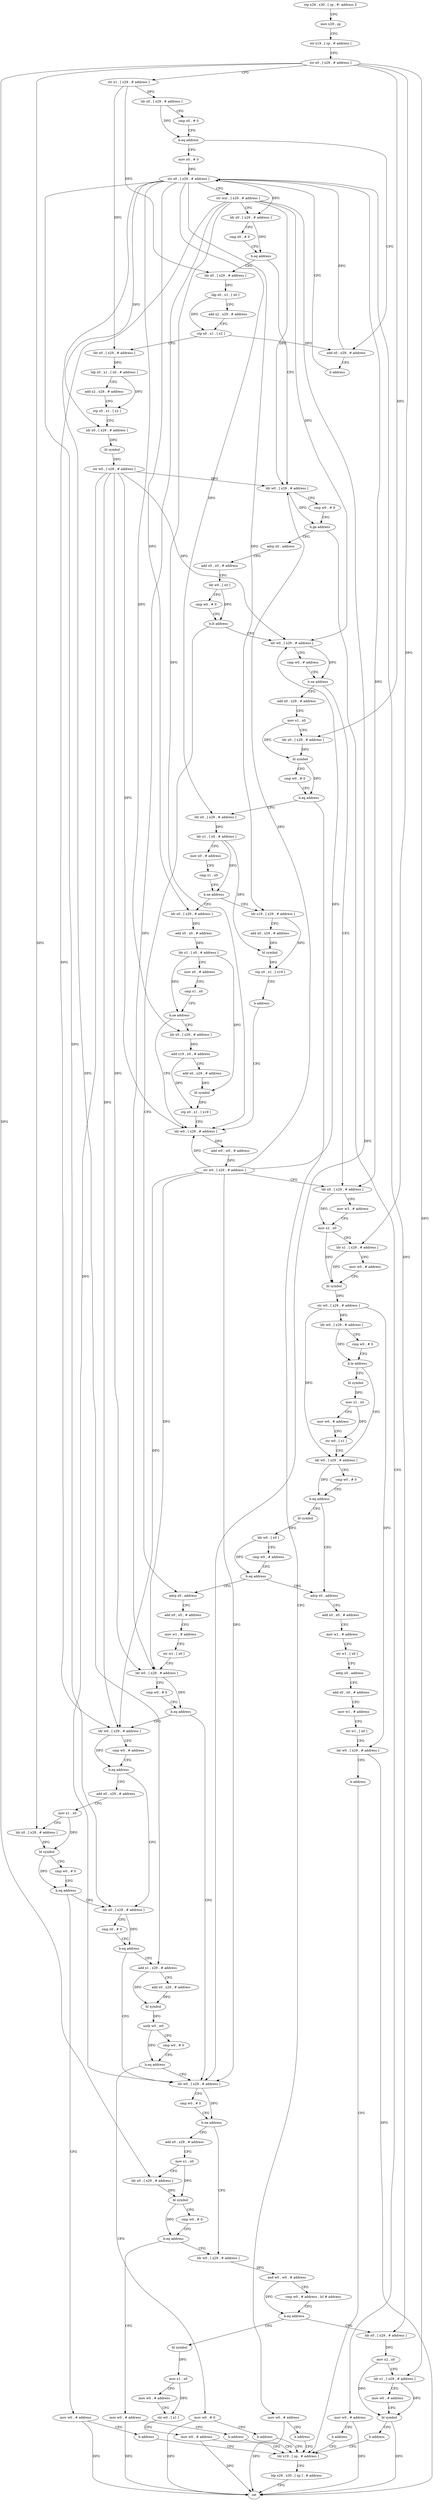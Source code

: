 digraph "func" {
"400804" [label = "stp x29 , x30 , [ sp , #- address ]!" ]
"400808" [label = "mov x29 , sp" ]
"400812" [label = "str x19 , [ sp , # address ]" ]
"400816" [label = "str x0 , [ x29 , # address ]" ]
"400820" [label = "str x1 , [ x29 , # address ]" ]
"400824" [label = "ldr x0 , [ x29 , # address ]" ]
"400828" [label = "cmp x0 , # 0" ]
"400832" [label = "b.eq address" ]
"400844" [label = "mov x0 , # 0" ]
"400836" [label = "add x0 , x29 , # address" ]
"400848" [label = "str x0 , [ x29 , # address ]" ]
"400840" [label = "b address" ]
"400912" [label = "ldr w0 , [ x29 , # address ]" ]
"400916" [label = "cmp w0 , # 0" ]
"400920" [label = "b.ge address" ]
"400932" [label = "adrp x0 , address" ]
"400924" [label = "mov w0 , # address" ]
"400868" [label = "ldr x0 , [ x29 , # address ]" ]
"400872" [label = "ldp x0 , x1 , [ x0 ]" ]
"400876" [label = "add x2 , x29 , # address" ]
"400880" [label = "stp x0 , x1 , [ x2 ]" ]
"400884" [label = "ldr x0 , [ x29 , # address ]" ]
"400888" [label = "ldp x0 , x1 , [ x0 , # address ]" ]
"400892" [label = "add x2 , x29 , # address" ]
"400896" [label = "stp x0 , x1 , [ x2 ]" ]
"400900" [label = "ldr x0 , [ x29 , # address ]" ]
"400904" [label = "bl symbol" ]
"400908" [label = "str w0 , [ x29 , # address ]" ]
"400852" [label = "str wzr , [ x29 , # address ]" ]
"400856" [label = "ldr x0 , [ x29 , # address ]" ]
"400860" [label = "cmp x0 , # 0" ]
"400864" [label = "b.eq address" ]
"400936" [label = "add x0 , x0 , # address" ]
"400940" [label = "ldr w0 , [ x0 ]" ]
"400944" [label = "cmp w0 , # 0" ]
"400948" [label = "b.lt address" ]
"401216" [label = "adrp x0 , address" ]
"400952" [label = "ldr w0 , [ x29 , # address ]" ]
"400928" [label = "b address" ]
"401436" [label = "ldr x19 , [ sp , # address ]" ]
"401220" [label = "add x0 , x0 , # address" ]
"401224" [label = "mov w1 , # address" ]
"401228" [label = "str w1 , [ x0 ]" ]
"401232" [label = "ldr w0 , [ x29 , # address ]" ]
"401236" [label = "cmp w0 , # 0" ]
"401240" [label = "b.eq address" ]
"401332" [label = "ldr w0 , [ x29 , # address ]" ]
"401244" [label = "ldr w0 , [ x29 , # address ]" ]
"400956" [label = "cmp w0 , # address" ]
"400960" [label = "b.ne address" ]
"401092" [label = "ldr x0 , [ x29 , # address ]" ]
"400964" [label = "add x0 , x29 , # address" ]
"401440" [label = "ldp x29 , x30 , [ sp ] , # address" ]
"401444" [label = "ret" ]
"401336" [label = "cmp w0 , # 0" ]
"401340" [label = "b.ne address" ]
"401376" [label = "ldr w0 , [ x29 , # address ]" ]
"401344" [label = "add x0 , x29 , # address" ]
"401248" [label = "cmp w0 , # address" ]
"401252" [label = "b.eq address" ]
"401288" [label = "ldr x0 , [ x29 , # address ]" ]
"401256" [label = "add x0 , x29 , # address" ]
"401096" [label = "mov w3 , # address" ]
"401100" [label = "mov x2 , x0" ]
"401104" [label = "ldr x1 , [ x29 , # address ]" ]
"401108" [label = "mov w0 , # address" ]
"401112" [label = "bl symbol" ]
"401116" [label = "str w0 , [ x29 , # address ]" ]
"401120" [label = "ldr w0 , [ x29 , # address ]" ]
"401124" [label = "cmp w0 , # 0" ]
"401128" [label = "b.le address" ]
"401148" [label = "ldr w0 , [ x29 , # address ]" ]
"401132" [label = "bl symbol" ]
"400968" [label = "mov x1 , x0" ]
"400972" [label = "ldr x0 , [ x29 , # address ]" ]
"400976" [label = "bl symbol" ]
"400980" [label = "cmp w0 , # 0" ]
"400984" [label = "b.eq address" ]
"400996" [label = "ldr x0 , [ x29 , # address ]" ]
"400988" [label = "mov w0 , # address" ]
"401380" [label = "and w0 , w0 , # address" ]
"401384" [label = "cmp w0 , # address , lsl # address" ]
"401388" [label = "b.eq address" ]
"401416" [label = "bl symbol" ]
"401392" [label = "ldr x0 , [ x29 , # address ]" ]
"401348" [label = "mov x1 , x0" ]
"401352" [label = "ldr x0 , [ x29 , # address ]" ]
"401356" [label = "bl symbol" ]
"401360" [label = "cmp w0 , # 0" ]
"401364" [label = "b.eq address" ]
"401368" [label = "mov w0 , # address" ]
"401292" [label = "cmp x0 , # 0" ]
"401296" [label = "b.eq address" ]
"401300" [label = "add x1 , x29 , # address" ]
"401260" [label = "mov x1 , x0" ]
"401264" [label = "ldr x0 , [ x29 , # address ]" ]
"401268" [label = "bl symbol" ]
"401272" [label = "cmp w0 , # 0" ]
"401276" [label = "b.eq address" ]
"401280" [label = "mov w0 , # address" ]
"401152" [label = "cmp w0 , # 0" ]
"401156" [label = "b.eq address" ]
"401176" [label = "adrp x0 , address" ]
"401160" [label = "bl symbol" ]
"401136" [label = "mov x1 , x0" ]
"401140" [label = "mov w0 , # address" ]
"401144" [label = "str w0 , [ x1 ]" ]
"401000" [label = "ldr x1 , [ x0 , # address ]" ]
"401004" [label = "mov x0 , # address" ]
"401008" [label = "cmp x1 , x0" ]
"401012" [label = "b.ne address" ]
"401036" [label = "ldr x0 , [ x29 , # address ]" ]
"401016" [label = "ldr x19 , [ x29 , # address ]" ]
"400992" [label = "b address" ]
"401420" [label = "mov x1 , x0" ]
"401424" [label = "mov w0 , # address" ]
"401428" [label = "str w0 , [ x1 ]" ]
"401432" [label = "mov w0 , # address" ]
"401396" [label = "mov x2 , x0" ]
"401400" [label = "ldr x1 , [ x29 , # address ]" ]
"401404" [label = "mov w0 , # address" ]
"401408" [label = "bl symbol" ]
"401412" [label = "b address" ]
"401372" [label = "b address" ]
"401304" [label = "add x0 , x29 , # address" ]
"401308" [label = "bl symbol" ]
"401312" [label = "uxtb w0 , w0" ]
"401316" [label = "cmp w0 , # 0" ]
"401320" [label = "b.eq address" ]
"401324" [label = "mov w0 , # 0" ]
"401284" [label = "b address" ]
"401180" [label = "add x0 , x0 , # address" ]
"401184" [label = "mov w1 , # address" ]
"401188" [label = "str w1 , [ x0 ]" ]
"401192" [label = "adrp x0 , address" ]
"401196" [label = "add x0 , x0 , # address" ]
"401200" [label = "mov w1 , # address" ]
"401204" [label = "str w1 , [ x0 ]" ]
"401208" [label = "ldr w0 , [ x29 , # address ]" ]
"401212" [label = "b address" ]
"401164" [label = "ldr w0 , [ x0 ]" ]
"401168" [label = "cmp w0 , # address" ]
"401172" [label = "b.eq address" ]
"401040" [label = "add x0 , x0 , # address" ]
"401044" [label = "ldr x1 , [ x0 , # address ]" ]
"401048" [label = "mov x0 , # address" ]
"401052" [label = "cmp x1 , x0" ]
"401056" [label = "b.ne address" ]
"401080" [label = "ldr w0 , [ x29 , # address ]" ]
"401060" [label = "ldr x0 , [ x29 , # address ]" ]
"401020" [label = "add x0 , x29 , # address" ]
"401024" [label = "bl symbol" ]
"401028" [label = "stp x0 , x1 , [ x19 ]" ]
"401032" [label = "b address" ]
"401328" [label = "b address" ]
"401084" [label = "add w0 , w0 , # address" ]
"401088" [label = "str w0 , [ x29 , # address ]" ]
"401064" [label = "add x19 , x0 , # address" ]
"401068" [label = "add x0 , x29 , # address" ]
"401072" [label = "bl symbol" ]
"401076" [label = "stp x0 , x1 , [ x19 ]" ]
"400804" -> "400808" [ label = "CFG" ]
"400808" -> "400812" [ label = "CFG" ]
"400812" -> "400816" [ label = "CFG" ]
"400816" -> "400820" [ label = "CFG" ]
"400816" -> "401104" [ label = "DFG" ]
"400816" -> "400972" [ label = "DFG" ]
"400816" -> "401352" [ label = "DFG" ]
"400816" -> "401264" [ label = "DFG" ]
"400816" -> "401400" [ label = "DFG" ]
"400820" -> "400824" [ label = "DFG" ]
"400820" -> "400868" [ label = "DFG" ]
"400820" -> "400884" [ label = "DFG" ]
"400824" -> "400828" [ label = "CFG" ]
"400824" -> "400832" [ label = "DFG" ]
"400828" -> "400832" [ label = "CFG" ]
"400832" -> "400844" [ label = "CFG" ]
"400832" -> "400836" [ label = "CFG" ]
"400844" -> "400848" [ label = "DFG" ]
"400836" -> "400840" [ label = "CFG" ]
"400836" -> "400848" [ label = "DFG" ]
"400848" -> "400852" [ label = "CFG" ]
"400848" -> "400856" [ label = "DFG" ]
"400848" -> "400900" [ label = "DFG" ]
"400848" -> "401092" [ label = "DFG" ]
"400848" -> "401288" [ label = "DFG" ]
"400848" -> "400996" [ label = "DFG" ]
"400848" -> "401392" [ label = "DFG" ]
"400848" -> "401036" [ label = "DFG" ]
"400848" -> "401016" [ label = "DFG" ]
"400848" -> "401060" [ label = "DFG" ]
"400848" -> "401300" [ label = "DFG" ]
"400840" -> "400848" [ label = "CFG" ]
"400912" -> "400916" [ label = "CFG" ]
"400912" -> "400920" [ label = "DFG" ]
"400916" -> "400920" [ label = "CFG" ]
"400920" -> "400932" [ label = "CFG" ]
"400920" -> "400924" [ label = "CFG" ]
"400932" -> "400936" [ label = "CFG" ]
"400924" -> "400928" [ label = "CFG" ]
"400924" -> "401444" [ label = "DFG" ]
"400868" -> "400872" [ label = "DFG" ]
"400872" -> "400876" [ label = "CFG" ]
"400872" -> "400880" [ label = "DFG" ]
"400876" -> "400880" [ label = "CFG" ]
"400880" -> "400884" [ label = "CFG" ]
"400880" -> "400836" [ label = "DFG" ]
"400884" -> "400888" [ label = "DFG" ]
"400888" -> "400892" [ label = "CFG" ]
"400888" -> "400896" [ label = "DFG" ]
"400892" -> "400896" [ label = "CFG" ]
"400896" -> "400900" [ label = "CFG" ]
"400900" -> "400904" [ label = "DFG" ]
"400904" -> "400908" [ label = "DFG" ]
"400908" -> "400912" [ label = "DFG" ]
"400908" -> "401232" [ label = "DFG" ]
"400908" -> "400952" [ label = "DFG" ]
"400908" -> "401332" [ label = "DFG" ]
"400908" -> "401244" [ label = "DFG" ]
"400908" -> "401080" [ label = "DFG" ]
"400852" -> "400856" [ label = "CFG" ]
"400852" -> "400912" [ label = "DFG" ]
"400852" -> "401232" [ label = "DFG" ]
"400852" -> "400952" [ label = "DFG" ]
"400852" -> "401332" [ label = "DFG" ]
"400852" -> "401244" [ label = "DFG" ]
"400852" -> "401080" [ label = "DFG" ]
"400856" -> "400860" [ label = "CFG" ]
"400856" -> "400864" [ label = "DFG" ]
"400860" -> "400864" [ label = "CFG" ]
"400864" -> "400912" [ label = "CFG" ]
"400864" -> "400868" [ label = "CFG" ]
"400936" -> "400940" [ label = "CFG" ]
"400940" -> "400944" [ label = "CFG" ]
"400940" -> "400948" [ label = "DFG" ]
"400944" -> "400948" [ label = "CFG" ]
"400948" -> "401216" [ label = "CFG" ]
"400948" -> "400952" [ label = "CFG" ]
"401216" -> "401220" [ label = "CFG" ]
"400952" -> "400956" [ label = "CFG" ]
"400952" -> "400960" [ label = "DFG" ]
"400928" -> "401436" [ label = "CFG" ]
"401436" -> "401440" [ label = "CFG" ]
"401220" -> "401224" [ label = "CFG" ]
"401224" -> "401228" [ label = "CFG" ]
"401228" -> "401232" [ label = "CFG" ]
"401232" -> "401236" [ label = "CFG" ]
"401232" -> "401240" [ label = "DFG" ]
"401236" -> "401240" [ label = "CFG" ]
"401240" -> "401332" [ label = "CFG" ]
"401240" -> "401244" [ label = "CFG" ]
"401332" -> "401336" [ label = "CFG" ]
"401332" -> "401340" [ label = "DFG" ]
"401244" -> "401248" [ label = "CFG" ]
"401244" -> "401252" [ label = "DFG" ]
"400956" -> "400960" [ label = "CFG" ]
"400960" -> "401092" [ label = "CFG" ]
"400960" -> "400964" [ label = "CFG" ]
"401092" -> "401096" [ label = "CFG" ]
"401092" -> "401100" [ label = "DFG" ]
"400964" -> "400968" [ label = "CFG" ]
"401440" -> "401444" [ label = "CFG" ]
"401336" -> "401340" [ label = "CFG" ]
"401340" -> "401376" [ label = "CFG" ]
"401340" -> "401344" [ label = "CFG" ]
"401376" -> "401380" [ label = "DFG" ]
"401344" -> "401348" [ label = "CFG" ]
"401248" -> "401252" [ label = "CFG" ]
"401252" -> "401288" [ label = "CFG" ]
"401252" -> "401256" [ label = "CFG" ]
"401288" -> "401292" [ label = "CFG" ]
"401288" -> "401296" [ label = "DFG" ]
"401256" -> "401260" [ label = "CFG" ]
"401096" -> "401100" [ label = "CFG" ]
"401100" -> "401104" [ label = "CFG" ]
"401100" -> "401112" [ label = "DFG" ]
"401104" -> "401108" [ label = "CFG" ]
"401104" -> "401112" [ label = "DFG" ]
"401108" -> "401112" [ label = "CFG" ]
"401112" -> "401116" [ label = "DFG" ]
"401116" -> "401120" [ label = "DFG" ]
"401116" -> "401148" [ label = "DFG" ]
"401116" -> "401208" [ label = "DFG" ]
"401120" -> "401124" [ label = "CFG" ]
"401120" -> "401128" [ label = "DFG" ]
"401124" -> "401128" [ label = "CFG" ]
"401128" -> "401148" [ label = "CFG" ]
"401128" -> "401132" [ label = "CFG" ]
"401148" -> "401152" [ label = "CFG" ]
"401148" -> "401156" [ label = "DFG" ]
"401132" -> "401136" [ label = "DFG" ]
"400968" -> "400972" [ label = "CFG" ]
"400968" -> "400976" [ label = "DFG" ]
"400972" -> "400976" [ label = "DFG" ]
"400976" -> "400980" [ label = "CFG" ]
"400976" -> "400984" [ label = "DFG" ]
"400980" -> "400984" [ label = "CFG" ]
"400984" -> "400996" [ label = "CFG" ]
"400984" -> "400988" [ label = "CFG" ]
"400996" -> "401000" [ label = "DFG" ]
"400988" -> "400992" [ label = "CFG" ]
"400988" -> "401444" [ label = "DFG" ]
"401380" -> "401384" [ label = "CFG" ]
"401380" -> "401388" [ label = "DFG" ]
"401384" -> "401388" [ label = "CFG" ]
"401388" -> "401416" [ label = "CFG" ]
"401388" -> "401392" [ label = "CFG" ]
"401416" -> "401420" [ label = "DFG" ]
"401392" -> "401396" [ label = "DFG" ]
"401348" -> "401352" [ label = "CFG" ]
"401348" -> "401356" [ label = "DFG" ]
"401352" -> "401356" [ label = "DFG" ]
"401356" -> "401360" [ label = "CFG" ]
"401356" -> "401364" [ label = "DFG" ]
"401360" -> "401364" [ label = "CFG" ]
"401364" -> "401376" [ label = "CFG" ]
"401364" -> "401368" [ label = "CFG" ]
"401368" -> "401372" [ label = "CFG" ]
"401368" -> "401444" [ label = "DFG" ]
"401292" -> "401296" [ label = "CFG" ]
"401296" -> "401332" [ label = "CFG" ]
"401296" -> "401300" [ label = "CFG" ]
"401300" -> "401304" [ label = "CFG" ]
"401300" -> "401308" [ label = "DFG" ]
"401260" -> "401264" [ label = "CFG" ]
"401260" -> "401268" [ label = "DFG" ]
"401264" -> "401268" [ label = "DFG" ]
"401268" -> "401272" [ label = "CFG" ]
"401268" -> "401276" [ label = "DFG" ]
"401272" -> "401276" [ label = "CFG" ]
"401276" -> "401288" [ label = "CFG" ]
"401276" -> "401280" [ label = "CFG" ]
"401280" -> "401284" [ label = "CFG" ]
"401280" -> "401444" [ label = "DFG" ]
"401152" -> "401156" [ label = "CFG" ]
"401156" -> "401176" [ label = "CFG" ]
"401156" -> "401160" [ label = "CFG" ]
"401176" -> "401180" [ label = "CFG" ]
"401160" -> "401164" [ label = "DFG" ]
"401136" -> "401140" [ label = "CFG" ]
"401136" -> "401144" [ label = "DFG" ]
"401140" -> "401144" [ label = "CFG" ]
"401144" -> "401148" [ label = "CFG" ]
"401000" -> "401004" [ label = "CFG" ]
"401000" -> "401012" [ label = "DFG" ]
"401000" -> "401024" [ label = "DFG" ]
"401004" -> "401008" [ label = "CFG" ]
"401008" -> "401012" [ label = "CFG" ]
"401012" -> "401036" [ label = "CFG" ]
"401012" -> "401016" [ label = "CFG" ]
"401036" -> "401040" [ label = "DFG" ]
"401016" -> "401020" [ label = "CFG" ]
"401016" -> "401028" [ label = "DFG" ]
"400992" -> "401436" [ label = "CFG" ]
"401420" -> "401424" [ label = "CFG" ]
"401420" -> "401428" [ label = "DFG" ]
"401424" -> "401428" [ label = "CFG" ]
"401428" -> "401432" [ label = "CFG" ]
"401432" -> "401436" [ label = "CFG" ]
"401432" -> "401444" [ label = "DFG" ]
"401396" -> "401400" [ label = "CFG" ]
"401396" -> "401408" [ label = "DFG" ]
"401400" -> "401404" [ label = "CFG" ]
"401400" -> "401408" [ label = "DFG" ]
"401404" -> "401408" [ label = "CFG" ]
"401408" -> "401412" [ label = "CFG" ]
"401408" -> "401444" [ label = "DFG" ]
"401412" -> "401436" [ label = "CFG" ]
"401372" -> "401436" [ label = "CFG" ]
"401304" -> "401308" [ label = "DFG" ]
"401308" -> "401312" [ label = "DFG" ]
"401312" -> "401316" [ label = "CFG" ]
"401312" -> "401320" [ label = "DFG" ]
"401316" -> "401320" [ label = "CFG" ]
"401320" -> "401332" [ label = "CFG" ]
"401320" -> "401324" [ label = "CFG" ]
"401324" -> "401328" [ label = "CFG" ]
"401324" -> "401444" [ label = "DFG" ]
"401284" -> "401436" [ label = "CFG" ]
"401180" -> "401184" [ label = "CFG" ]
"401184" -> "401188" [ label = "CFG" ]
"401188" -> "401192" [ label = "CFG" ]
"401192" -> "401196" [ label = "CFG" ]
"401196" -> "401200" [ label = "CFG" ]
"401200" -> "401204" [ label = "CFG" ]
"401204" -> "401208" [ label = "CFG" ]
"401208" -> "401212" [ label = "CFG" ]
"401208" -> "401444" [ label = "DFG" ]
"401212" -> "401436" [ label = "CFG" ]
"401164" -> "401168" [ label = "CFG" ]
"401164" -> "401172" [ label = "DFG" ]
"401168" -> "401172" [ label = "CFG" ]
"401172" -> "401216" [ label = "CFG" ]
"401172" -> "401176" [ label = "CFG" ]
"401040" -> "401044" [ label = "DFG" ]
"401044" -> "401048" [ label = "CFG" ]
"401044" -> "401056" [ label = "DFG" ]
"401044" -> "401072" [ label = "DFG" ]
"401048" -> "401052" [ label = "CFG" ]
"401052" -> "401056" [ label = "CFG" ]
"401056" -> "401080" [ label = "CFG" ]
"401056" -> "401060" [ label = "CFG" ]
"401080" -> "401084" [ label = "DFG" ]
"401060" -> "401064" [ label = "DFG" ]
"401020" -> "401024" [ label = "DFG" ]
"401024" -> "401028" [ label = "DFG" ]
"401028" -> "401032" [ label = "CFG" ]
"401032" -> "401080" [ label = "CFG" ]
"401328" -> "401436" [ label = "CFG" ]
"401084" -> "401088" [ label = "DFG" ]
"401088" -> "401092" [ label = "CFG" ]
"401088" -> "400912" [ label = "DFG" ]
"401088" -> "401232" [ label = "DFG" ]
"401088" -> "400952" [ label = "DFG" ]
"401088" -> "401332" [ label = "DFG" ]
"401088" -> "401244" [ label = "DFG" ]
"401088" -> "401080" [ label = "DFG" ]
"401064" -> "401068" [ label = "CFG" ]
"401064" -> "401076" [ label = "DFG" ]
"401068" -> "401072" [ label = "DFG" ]
"401072" -> "401076" [ label = "DFG" ]
"401076" -> "401080" [ label = "CFG" ]
}
